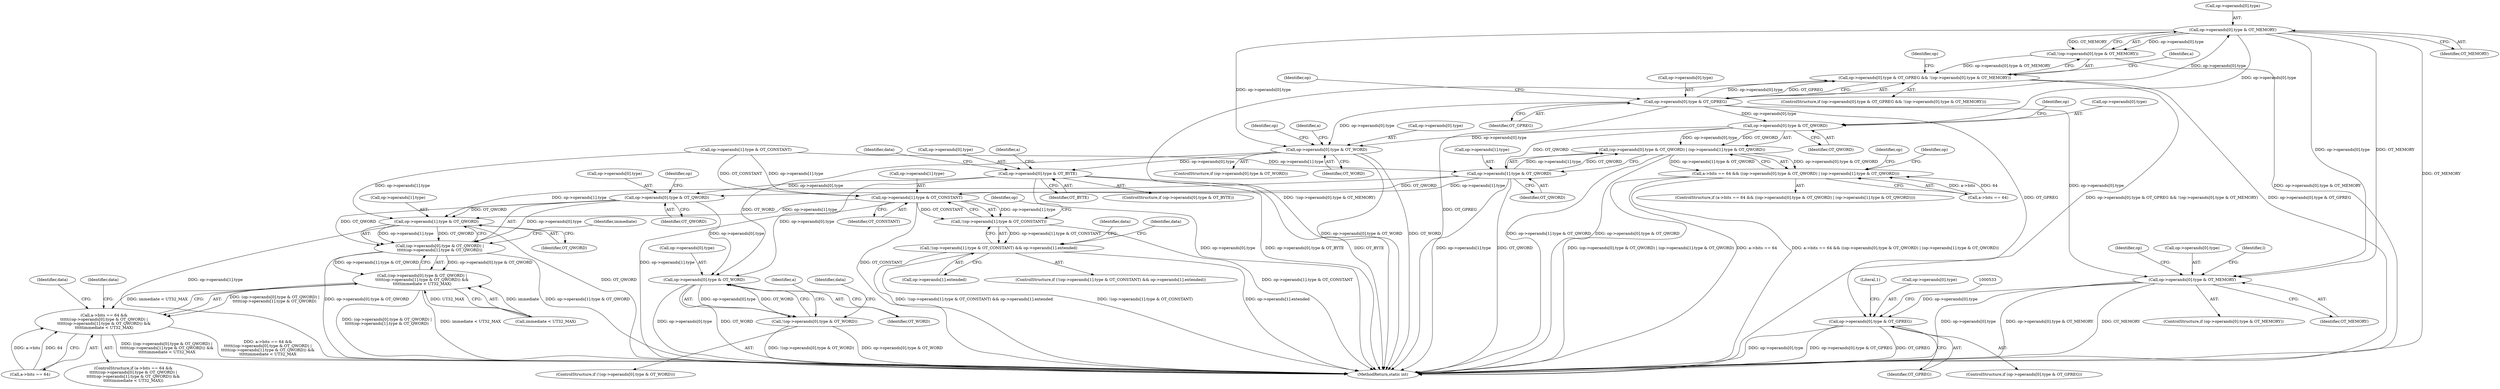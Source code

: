 digraph "0_radare2_f17bfd9f1da05f30f23a4dd05e9d2363e1406948@pointer" {
"1000199" [label="(Call,op->operands[0].type & OT_MEMORY)"];
"1000189" [label="(Call,op->operands[0].type & OT_GPREG)"];
"1000198" [label="(Call,!(op->operands[0].type & OT_MEMORY))"];
"1000188" [label="(Call,op->operands[0].type & OT_GPREG && !(op->operands[0].type & OT_MEMORY))"];
"1000217" [label="(Call,op->operands[0].type & OT_QWORD)"];
"1000216" [label="(Call,(op->operands[0].type & OT_QWORD) | (op->operands[1].type & OT_QWORD))"];
"1000210" [label="(Call,a->bits == 64 && ((op->operands[0].type & OT_QWORD) | (op->operands[1].type & OT_QWORD)))"];
"1000226" [label="(Call,op->operands[1].type & OT_QWORD)"];
"1000239" [label="(Call,op->operands[1].type & OT_CONSTANT)"];
"1000238" [label="(Call,!(op->operands[1].type & OT_CONSTANT))"];
"1000237" [label="(Call,!(op->operands[1].type & OT_CONSTANT) && op->operands[1].extended)"];
"1000361" [label="(Call,op->operands[1].type & OT_QWORD)"];
"1000351" [label="(Call,(op->operands[0].type & OT_QWORD) |\n\t\t\t\t\t(op->operands[1].type & OT_QWORD))"];
"1000350" [label="(Call,((op->operands[0].type & OT_QWORD) |\n\t\t\t\t\t(op->operands[1].type & OT_QWORD)) &&\n\t\t\t\t\timmediate < UT32_MAX)"];
"1000344" [label="(Call,a->bits == 64 &&\n\t\t\t\t\t((op->operands[0].type & OT_QWORD) |\n\t\t\t\t\t(op->operands[1].type & OT_QWORD)) &&\n\t\t\t\t\timmediate < UT32_MAX)"];
"1000352" [label="(Call,op->operands[0].type & OT_QWORD)"];
"1000426" [label="(Call,op->operands[0].type & OT_WORD)"];
"1000425" [label="(Call,!(op->operands[0].type & OT_WORD))"];
"1000287" [label="(Call,op->operands[0].type & OT_WORD)"];
"1000311" [label="(Call,op->operands[0].type & OT_BYTE)"];
"1000497" [label="(Call,op->operands[0].type & OT_MEMORY)"];
"1000518" [label="(Call,op->operands[0].type & OT_GPREG)"];
"1000352" [label="(Call,op->operands[0].type & OT_QWORD)"];
"1000266" [label="(Identifier,data)"];
"1000226" [label="(Call,op->operands[1].type & OT_QWORD)"];
"1000275" [label="(Identifier,op)"];
"1000353" [label="(Call,op->operands[0].type)"];
"1000315" [label="(Identifier,op)"];
"1000310" [label="(ControlStructure,if (op->operands[0].type & OT_BYTE))"];
"1000517" [label="(ControlStructure,if (op->operands[0].type & OT_GPREG))"];
"1000512" [label="(Identifier,op)"];
"1000243" [label="(Identifier,op)"];
"1000213" [label="(Identifier,a)"];
"1000362" [label="(Call,op->operands[1].type)"];
"1000237" [label="(Call,!(op->operands[1].type & OT_CONSTANT) && op->operands[1].extended)"];
"1000203" [label="(Identifier,op)"];
"1000189" [label="(Call,op->operands[0].type & OT_GPREG)"];
"1000427" [label="(Call,op->operands[0].type)"];
"1000456" [label="(Identifier,a)"];
"1000505" [label="(Identifier,OT_MEMORY)"];
"1000251" [label="(Identifier,op)"];
"1000497" [label="(Call,op->operands[0].type & OT_MEMORY)"];
"1000210" [label="(Call,a->bits == 64 && ((op->operands[0].type & OT_QWORD) | (op->operands[1].type & OT_QWORD)))"];
"1000198" [label="(Call,!(op->operands[0].type & OT_MEMORY))"];
"1000369" [label="(Identifier,OT_QWORD)"];
"1000343" [label="(ControlStructure,if (a->bits == 64 &&\n\t\t\t\t\t((op->operands[0].type & OT_QWORD) |\n\t\t\t\t\t(op->operands[1].type & OT_QWORD)) &&\n\t\t\t\t\timmediate < UT32_MAX))"];
"1000496" [label="(ControlStructure,if (op->operands[0].type & OT_MEMORY))"];
"1000311" [label="(Call,op->operands[0].type & OT_BYTE)"];
"1000190" [label="(Call,op->operands[0].type)"];
"1000132" [label="(Call,op->operands[1].type & OT_CONSTANT)"];
"1000239" [label="(Call,op->operands[1].type & OT_CONSTANT)"];
"1000376" [label="(Identifier,data)"];
"1000434" [label="(Identifier,OT_WORD)"];
"1000426" [label="(Call,op->operands[0].type & OT_WORD)"];
"1000217" [label="(Call,op->operands[0].type & OT_QWORD)"];
"1000188" [label="(Call,op->operands[0].type & OT_GPREG && !(op->operands[0].type & OT_MEMORY))"];
"1000247" [label="(Identifier,OT_CONSTANT)"];
"1000425" [label="(Call,!(op->operands[0].type & OT_WORD))"];
"1000187" [label="(ControlStructure,if (op->operands[0].type & OT_GPREG && !(op->operands[0].type & OT_MEMORY)))"];
"1000361" [label="(Call,op->operands[1].type & OT_QWORD)"];
"1000345" [label="(Call,a->bits == 64)"];
"1000240" [label="(Call,op->operands[1].type)"];
"1003220" [label="(MethodReturn,static int)"];
"1000209" [label="(ControlStructure,if (a->bits == 64 && ((op->operands[0].type & OT_QWORD) | (op->operands[1].type & OT_QWORD))))"];
"1000234" [label="(Identifier,OT_QWORD)"];
"1000438" [label="(Identifier,data)"];
"1000230" [label="(Identifier,op)"];
"1000351" [label="(Call,(op->operands[0].type & OT_QWORD) |\n\t\t\t\t\t(op->operands[1].type & OT_QWORD))"];
"1000319" [label="(Identifier,OT_BYTE)"];
"1000200" [label="(Call,op->operands[0].type)"];
"1000498" [label="(Call,op->operands[0].type)"];
"1000549" [label="(Literal,1)"];
"1003219" [label="(Identifier,l)"];
"1000365" [label="(Identifier,op)"];
"1000347" [label="(Identifier,a)"];
"1000218" [label="(Call,op->operands[0].type)"];
"1000225" [label="(Identifier,OT_QWORD)"];
"1000238" [label="(Call,!(op->operands[1].type & OT_CONSTANT))"];
"1000519" [label="(Call,op->operands[0].type)"];
"1000287" [label="(Call,op->operands[0].type & OT_WORD)"];
"1000526" [label="(Identifier,OT_GPREG)"];
"1000371" [label="(Identifier,immediate)"];
"1000518" [label="(Call,op->operands[0].type & OT_GPREG)"];
"1000398" [label="(Identifier,data)"];
"1000211" [label="(Call,a->bits == 64)"];
"1000258" [label="(Identifier,data)"];
"1000323" [label="(Identifier,data)"];
"1000248" [label="(Call,op->operands[1].extended)"];
"1000286" [label="(ControlStructure,if (op->operands[0].type & OT_WORD))"];
"1000350" [label="(Call,((op->operands[0].type & OT_QWORD) |\n\t\t\t\t\t(op->operands[1].type & OT_QWORD)) &&\n\t\t\t\t\timmediate < UT32_MAX)"];
"1000236" [label="(ControlStructure,if (!(op->operands[1].type & OT_CONSTANT) && op->operands[1].extended))"];
"1000312" [label="(Call,op->operands[0].type)"];
"1000300" [label="(Identifier,a)"];
"1000501" [label="(Identifier,op)"];
"1000344" [label="(Call,a->bits == 64 &&\n\t\t\t\t\t((op->operands[0].type & OT_QWORD) |\n\t\t\t\t\t(op->operands[1].type & OT_QWORD)) &&\n\t\t\t\t\timmediate < UT32_MAX)"];
"1000424" [label="(ControlStructure,if (!(op->operands[0].type & OT_WORD)))"];
"1000360" [label="(Identifier,OT_QWORD)"];
"1000199" [label="(Call,op->operands[0].type & OT_MEMORY)"];
"1000207" [label="(Identifier,OT_MEMORY)"];
"1000197" [label="(Identifier,OT_GPREG)"];
"1000295" [label="(Identifier,OT_WORD)"];
"1000227" [label="(Call,op->operands[1].type)"];
"1000370" [label="(Call,immediate < UT32_MAX)"];
"1000288" [label="(Call,op->operands[0].type)"];
"1000216" [label="(Call,(op->operands[0].type & OT_QWORD) | (op->operands[1].type & OT_QWORD))"];
"1000199" -> "1000198"  [label="AST: "];
"1000199" -> "1000207"  [label="CFG: "];
"1000200" -> "1000199"  [label="AST: "];
"1000207" -> "1000199"  [label="AST: "];
"1000198" -> "1000199"  [label="CFG: "];
"1000199" -> "1003220"  [label="DDG: OT_MEMORY"];
"1000199" -> "1000198"  [label="DDG: op->operands[0].type"];
"1000199" -> "1000198"  [label="DDG: OT_MEMORY"];
"1000189" -> "1000199"  [label="DDG: op->operands[0].type"];
"1000199" -> "1000217"  [label="DDG: op->operands[0].type"];
"1000199" -> "1000287"  [label="DDG: op->operands[0].type"];
"1000199" -> "1000497"  [label="DDG: op->operands[0].type"];
"1000199" -> "1000497"  [label="DDG: OT_MEMORY"];
"1000189" -> "1000188"  [label="AST: "];
"1000189" -> "1000197"  [label="CFG: "];
"1000190" -> "1000189"  [label="AST: "];
"1000197" -> "1000189"  [label="AST: "];
"1000203" -> "1000189"  [label="CFG: "];
"1000188" -> "1000189"  [label="CFG: "];
"1000189" -> "1003220"  [label="DDG: OT_GPREG"];
"1000189" -> "1000188"  [label="DDG: op->operands[0].type"];
"1000189" -> "1000188"  [label="DDG: OT_GPREG"];
"1000189" -> "1000217"  [label="DDG: op->operands[0].type"];
"1000189" -> "1000287"  [label="DDG: op->operands[0].type"];
"1000189" -> "1000497"  [label="DDG: op->operands[0].type"];
"1000189" -> "1000518"  [label="DDG: OT_GPREG"];
"1000198" -> "1000188"  [label="AST: "];
"1000188" -> "1000198"  [label="CFG: "];
"1000198" -> "1003220"  [label="DDG: op->operands[0].type & OT_MEMORY"];
"1000198" -> "1000188"  [label="DDG: op->operands[0].type & OT_MEMORY"];
"1000188" -> "1000187"  [label="AST: "];
"1000213" -> "1000188"  [label="CFG: "];
"1000501" -> "1000188"  [label="CFG: "];
"1000188" -> "1003220"  [label="DDG: op->operands[0].type & OT_GPREG && !(op->operands[0].type & OT_MEMORY)"];
"1000188" -> "1003220"  [label="DDG: op->operands[0].type & OT_GPREG"];
"1000188" -> "1003220"  [label="DDG: !(op->operands[0].type & OT_MEMORY)"];
"1000217" -> "1000216"  [label="AST: "];
"1000217" -> "1000225"  [label="CFG: "];
"1000218" -> "1000217"  [label="AST: "];
"1000225" -> "1000217"  [label="AST: "];
"1000230" -> "1000217"  [label="CFG: "];
"1000217" -> "1000216"  [label="DDG: op->operands[0].type"];
"1000217" -> "1000216"  [label="DDG: OT_QWORD"];
"1000217" -> "1000226"  [label="DDG: OT_QWORD"];
"1000217" -> "1000287"  [label="DDG: op->operands[0].type"];
"1000216" -> "1000210"  [label="AST: "];
"1000216" -> "1000226"  [label="CFG: "];
"1000226" -> "1000216"  [label="AST: "];
"1000210" -> "1000216"  [label="CFG: "];
"1000216" -> "1003220"  [label="DDG: op->operands[1].type & OT_QWORD"];
"1000216" -> "1003220"  [label="DDG: op->operands[0].type & OT_QWORD"];
"1000216" -> "1000210"  [label="DDG: op->operands[0].type & OT_QWORD"];
"1000216" -> "1000210"  [label="DDG: op->operands[1].type & OT_QWORD"];
"1000226" -> "1000216"  [label="DDG: op->operands[1].type"];
"1000226" -> "1000216"  [label="DDG: OT_QWORD"];
"1000210" -> "1000209"  [label="AST: "];
"1000210" -> "1000211"  [label="CFG: "];
"1000211" -> "1000210"  [label="AST: "];
"1000243" -> "1000210"  [label="CFG: "];
"1000275" -> "1000210"  [label="CFG: "];
"1000210" -> "1003220"  [label="DDG: a->bits == 64 && ((op->operands[0].type & OT_QWORD) | (op->operands[1].type & OT_QWORD))"];
"1000210" -> "1003220"  [label="DDG: (op->operands[0].type & OT_QWORD) | (op->operands[1].type & OT_QWORD)"];
"1000210" -> "1003220"  [label="DDG: a->bits == 64"];
"1000211" -> "1000210"  [label="DDG: a->bits"];
"1000211" -> "1000210"  [label="DDG: 64"];
"1000226" -> "1000234"  [label="CFG: "];
"1000227" -> "1000226"  [label="AST: "];
"1000234" -> "1000226"  [label="AST: "];
"1000226" -> "1003220"  [label="DDG: op->operands[1].type"];
"1000226" -> "1003220"  [label="DDG: OT_QWORD"];
"1000132" -> "1000226"  [label="DDG: op->operands[1].type"];
"1000226" -> "1000239"  [label="DDG: op->operands[1].type"];
"1000226" -> "1000352"  [label="DDG: OT_QWORD"];
"1000226" -> "1000361"  [label="DDG: op->operands[1].type"];
"1000239" -> "1000238"  [label="AST: "];
"1000239" -> "1000247"  [label="CFG: "];
"1000240" -> "1000239"  [label="AST: "];
"1000247" -> "1000239"  [label="AST: "];
"1000238" -> "1000239"  [label="CFG: "];
"1000239" -> "1003220"  [label="DDG: op->operands[1].type"];
"1000239" -> "1003220"  [label="DDG: OT_CONSTANT"];
"1000239" -> "1000238"  [label="DDG: op->operands[1].type"];
"1000239" -> "1000238"  [label="DDG: OT_CONSTANT"];
"1000132" -> "1000239"  [label="DDG: op->operands[1].type"];
"1000132" -> "1000239"  [label="DDG: OT_CONSTANT"];
"1000239" -> "1000361"  [label="DDG: op->operands[1].type"];
"1000238" -> "1000237"  [label="AST: "];
"1000251" -> "1000238"  [label="CFG: "];
"1000237" -> "1000238"  [label="CFG: "];
"1000238" -> "1003220"  [label="DDG: op->operands[1].type & OT_CONSTANT"];
"1000238" -> "1000237"  [label="DDG: op->operands[1].type & OT_CONSTANT"];
"1000237" -> "1000236"  [label="AST: "];
"1000237" -> "1000248"  [label="CFG: "];
"1000248" -> "1000237"  [label="AST: "];
"1000258" -> "1000237"  [label="CFG: "];
"1000266" -> "1000237"  [label="CFG: "];
"1000237" -> "1003220"  [label="DDG: op->operands[1].extended"];
"1000237" -> "1003220"  [label="DDG: !(op->operands[1].type & OT_CONSTANT) && op->operands[1].extended"];
"1000237" -> "1003220"  [label="DDG: !(op->operands[1].type & OT_CONSTANT)"];
"1000361" -> "1000351"  [label="AST: "];
"1000361" -> "1000369"  [label="CFG: "];
"1000362" -> "1000361"  [label="AST: "];
"1000369" -> "1000361"  [label="AST: "];
"1000351" -> "1000361"  [label="CFG: "];
"1000361" -> "1003220"  [label="DDG: OT_QWORD"];
"1000361" -> "1003220"  [label="DDG: op->operands[1].type"];
"1000361" -> "1000351"  [label="DDG: op->operands[1].type"];
"1000361" -> "1000351"  [label="DDG: OT_QWORD"];
"1000132" -> "1000361"  [label="DDG: op->operands[1].type"];
"1000352" -> "1000361"  [label="DDG: OT_QWORD"];
"1000351" -> "1000350"  [label="AST: "];
"1000352" -> "1000351"  [label="AST: "];
"1000371" -> "1000351"  [label="CFG: "];
"1000350" -> "1000351"  [label="CFG: "];
"1000351" -> "1003220"  [label="DDG: op->operands[1].type & OT_QWORD"];
"1000351" -> "1003220"  [label="DDG: op->operands[0].type & OT_QWORD"];
"1000351" -> "1000350"  [label="DDG: op->operands[0].type & OT_QWORD"];
"1000351" -> "1000350"  [label="DDG: op->operands[1].type & OT_QWORD"];
"1000352" -> "1000351"  [label="DDG: op->operands[0].type"];
"1000352" -> "1000351"  [label="DDG: OT_QWORD"];
"1000350" -> "1000344"  [label="AST: "];
"1000350" -> "1000370"  [label="CFG: "];
"1000370" -> "1000350"  [label="AST: "];
"1000344" -> "1000350"  [label="CFG: "];
"1000350" -> "1003220"  [label="DDG: (op->operands[0].type & OT_QWORD) |\n\t\t\t\t\t(op->operands[1].type & OT_QWORD)"];
"1000350" -> "1003220"  [label="DDG: immediate < UT32_MAX"];
"1000350" -> "1000344"  [label="DDG: (op->operands[0].type & OT_QWORD) |\n\t\t\t\t\t(op->operands[1].type & OT_QWORD)"];
"1000350" -> "1000344"  [label="DDG: immediate < UT32_MAX"];
"1000370" -> "1000350"  [label="DDG: immediate"];
"1000370" -> "1000350"  [label="DDG: UT32_MAX"];
"1000344" -> "1000343"  [label="AST: "];
"1000344" -> "1000345"  [label="CFG: "];
"1000345" -> "1000344"  [label="AST: "];
"1000376" -> "1000344"  [label="CFG: "];
"1000398" -> "1000344"  [label="CFG: "];
"1000344" -> "1003220"  [label="DDG: a->bits == 64 &&\n\t\t\t\t\t((op->operands[0].type & OT_QWORD) |\n\t\t\t\t\t(op->operands[1].type & OT_QWORD)) &&\n\t\t\t\t\timmediate < UT32_MAX"];
"1000344" -> "1003220"  [label="DDG: ((op->operands[0].type & OT_QWORD) |\n\t\t\t\t\t(op->operands[1].type & OT_QWORD)) &&\n\t\t\t\t\timmediate < UT32_MAX"];
"1000345" -> "1000344"  [label="DDG: a->bits"];
"1000345" -> "1000344"  [label="DDG: 64"];
"1000352" -> "1000360"  [label="CFG: "];
"1000353" -> "1000352"  [label="AST: "];
"1000360" -> "1000352"  [label="AST: "];
"1000365" -> "1000352"  [label="CFG: "];
"1000311" -> "1000352"  [label="DDG: op->operands[0].type"];
"1000352" -> "1000426"  [label="DDG: op->operands[0].type"];
"1000426" -> "1000425"  [label="AST: "];
"1000426" -> "1000434"  [label="CFG: "];
"1000427" -> "1000426"  [label="AST: "];
"1000434" -> "1000426"  [label="AST: "];
"1000425" -> "1000426"  [label="CFG: "];
"1000426" -> "1003220"  [label="DDG: op->operands[0].type"];
"1000426" -> "1003220"  [label="DDG: OT_WORD"];
"1000426" -> "1000425"  [label="DDG: op->operands[0].type"];
"1000426" -> "1000425"  [label="DDG: OT_WORD"];
"1000311" -> "1000426"  [label="DDG: op->operands[0].type"];
"1000287" -> "1000426"  [label="DDG: OT_WORD"];
"1000425" -> "1000424"  [label="AST: "];
"1000438" -> "1000425"  [label="CFG: "];
"1000456" -> "1000425"  [label="CFG: "];
"1000425" -> "1003220"  [label="DDG: op->operands[0].type & OT_WORD"];
"1000425" -> "1003220"  [label="DDG: !(op->operands[0].type & OT_WORD)"];
"1000287" -> "1000286"  [label="AST: "];
"1000287" -> "1000295"  [label="CFG: "];
"1000288" -> "1000287"  [label="AST: "];
"1000295" -> "1000287"  [label="AST: "];
"1000300" -> "1000287"  [label="CFG: "];
"1000315" -> "1000287"  [label="CFG: "];
"1000287" -> "1003220"  [label="DDG: op->operands[0].type & OT_WORD"];
"1000287" -> "1003220"  [label="DDG: OT_WORD"];
"1000287" -> "1000311"  [label="DDG: op->operands[0].type"];
"1000311" -> "1000310"  [label="AST: "];
"1000311" -> "1000319"  [label="CFG: "];
"1000312" -> "1000311"  [label="AST: "];
"1000319" -> "1000311"  [label="AST: "];
"1000323" -> "1000311"  [label="CFG: "];
"1000347" -> "1000311"  [label="CFG: "];
"1000311" -> "1003220"  [label="DDG: op->operands[0].type"];
"1000311" -> "1003220"  [label="DDG: op->operands[0].type & OT_BYTE"];
"1000311" -> "1003220"  [label="DDG: OT_BYTE"];
"1000497" -> "1000496"  [label="AST: "];
"1000497" -> "1000505"  [label="CFG: "];
"1000498" -> "1000497"  [label="AST: "];
"1000505" -> "1000497"  [label="AST: "];
"1000512" -> "1000497"  [label="CFG: "];
"1003219" -> "1000497"  [label="CFG: "];
"1000497" -> "1003220"  [label="DDG: op->operands[0].type"];
"1000497" -> "1003220"  [label="DDG: op->operands[0].type & OT_MEMORY"];
"1000497" -> "1003220"  [label="DDG: OT_MEMORY"];
"1000497" -> "1000518"  [label="DDG: op->operands[0].type"];
"1000518" -> "1000517"  [label="AST: "];
"1000518" -> "1000526"  [label="CFG: "];
"1000519" -> "1000518"  [label="AST: "];
"1000526" -> "1000518"  [label="AST: "];
"1000533" -> "1000518"  [label="CFG: "];
"1000549" -> "1000518"  [label="CFG: "];
"1000518" -> "1003220"  [label="DDG: op->operands[0].type"];
"1000518" -> "1003220"  [label="DDG: op->operands[0].type & OT_GPREG"];
"1000518" -> "1003220"  [label="DDG: OT_GPREG"];
}
